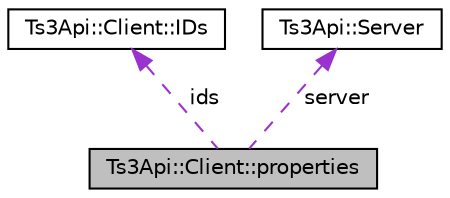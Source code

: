 digraph "Ts3Api::Client::properties"
{
  edge [fontname="Helvetica",fontsize="10",labelfontname="Helvetica",labelfontsize="10"];
  node [fontname="Helvetica",fontsize="10",shape=record];
  Node1 [label="Ts3Api::Client::properties",height=0.2,width=0.4,color="black", fillcolor="grey75", style="filled", fontcolor="black"];
  Node2 -> Node1 [dir="back",color="darkorchid3",fontsize="10",style="dashed",label=" ids" ,fontname="Helvetica"];
  Node2 [label="Ts3Api::Client::IDs",height=0.2,width=0.4,color="black", fillcolor="white", style="filled",URL="$db/d0d/struct_ts3_api_1_1_client_1_1_i_ds.html"];
  Node3 -> Node1 [dir="back",color="darkorchid3",fontsize="10",style="dashed",label=" server" ,fontname="Helvetica"];
  Node3 [label="Ts3Api::Server",height=0.2,width=0.4,color="black", fillcolor="white", style="filled",URL="$d7/d17/class_ts3_api_1_1_server.html"];
}
